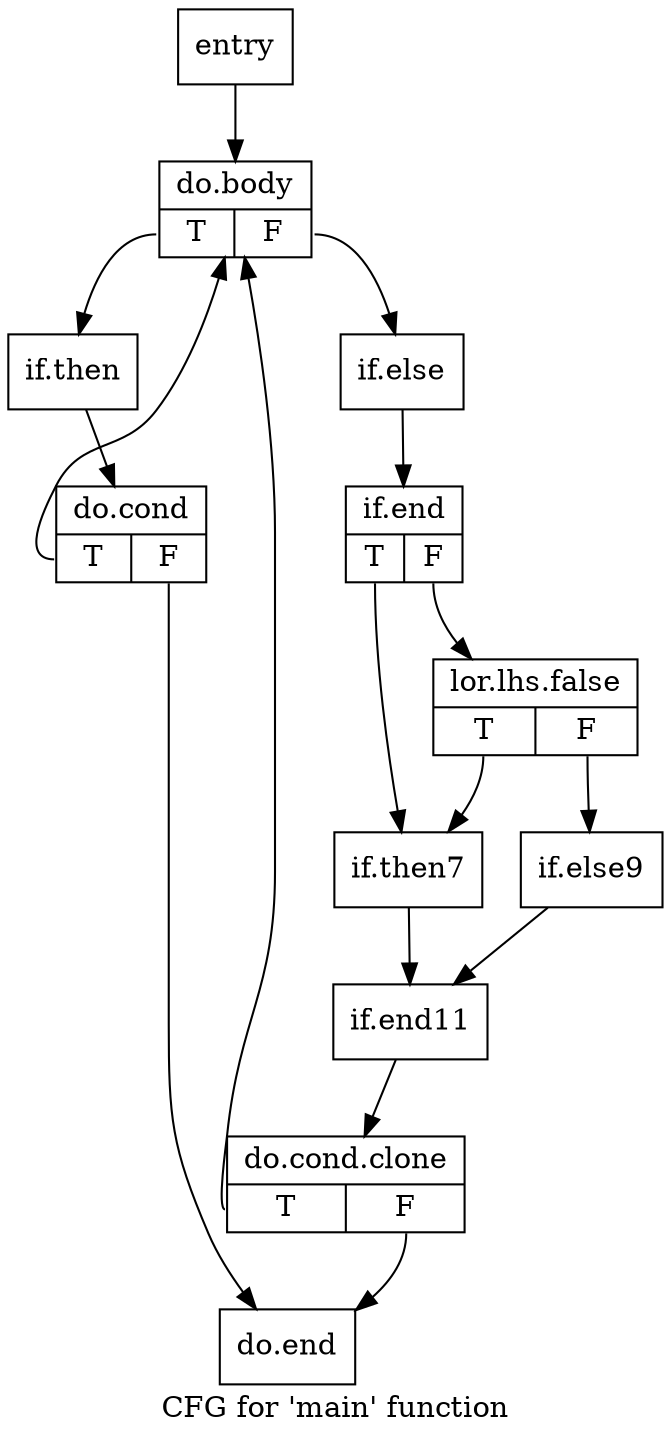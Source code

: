digraph "CFG for 'main' function" {
	label="CFG for 'main' function";

	Node0x258dea0 [shape=record,label="{entry}"];
	Node0x258dea0 -> Node0x258df00;
	Node0x258df00 [shape=record,label="{do.body|{<s0>T|<s1>F}}"];
	Node0x258df00:s0 -> Node0x25767e0;
	Node0x258df00:s1 -> Node0x2576840;
	Node0x25767e0 [shape=record,label="{if.then}"];
	Node0x25767e0 -> Node0x2576a80;
	Node0x2576840 [shape=record,label="{if.else}"];
	Node0x2576840 -> Node0x25768a0;
	Node0x25768a0 [shape=record,label="{if.end|{<s0>T|<s1>F}}"];
	Node0x25768a0:s0 -> Node0x2576960;
	Node0x25768a0:s1 -> Node0x2576900;
	Node0x2576900 [shape=record,label="{lor.lhs.false|{<s0>T|<s1>F}}"];
	Node0x2576900:s0 -> Node0x2576960;
	Node0x2576900:s1 -> Node0x25769c0;
	Node0x2576960 [shape=record,label="{if.then7}"];
	Node0x2576960 -> Node0x2576a20;
	Node0x25769c0 [shape=record,label="{if.else9}"];
	Node0x25769c0 -> Node0x2576a20;
	Node0x2576a20 [shape=record,label="{if.end11}"];
	Node0x2576a20 -> Node0x2576b40;
	Node0x2576a80 [shape=record,label="{do.cond|{<s0>T|<s1>F}}"];
	Node0x2576a80:s0 -> Node0x258df00;
	Node0x2576a80:s1 -> Node0x2576ae0;
	Node0x2576ae0 [shape=record,label="{do.end}"];
	Node0x2576b40 [shape=record,label="{do.cond.clone|{<s0>T|<s1>F}}"];
	Node0x2576b40:s0 -> Node0x258df00;
	Node0x2576b40:s1 -> Node0x2576ae0;
}
